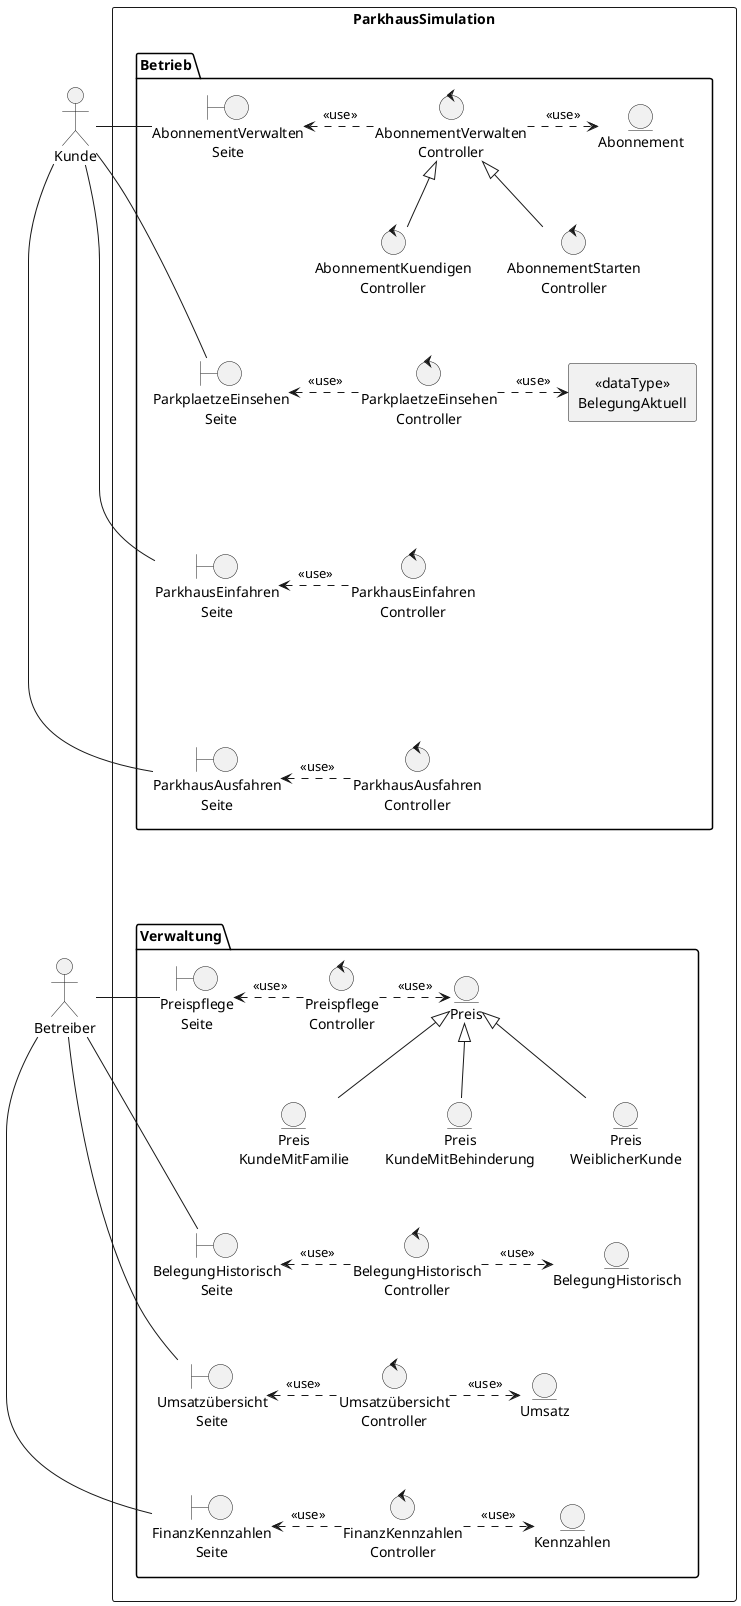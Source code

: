 @startuml

skinparam defaultTextAlignment center

' actors
'=======
:Kunde:
:Betreiber:
':Abonnent:
':Parkhausmitarbeiter:
':WeiblicherKunde:
':KundeMitFamilie:
':KundeMitBehinderung:

'system
'======
rectangle ParkhausSimulation{
    package Betrieb{
        boundary "AbonnementVerwalten\nSeite" as AbonnementVerwaltenSeite
        control "AbonnementVerwalten\nController" as AbonnementVerwaltenController
        control "AbonnementStarten\nController" as AbonnementStartenController
        control "AbonnementKuendigen\nController" as AbonnementKuendigenController
        entity Abonnement

        boundary "ParkplaetzeEinsehen\nSeite" as ParkplaetzeEinsehenSeite
        control "ParkplaetzeEinsehen\nController" as ParkplaetzeEinsehenController
        rectangle "<<dataType>>\nBelegungAktuell" as BelegungAktuell {
        }

        boundary "ParkhausEinfahren\nSeite" as ParkhausEinfahrenSeite
        control "ParkhausEinfahren\nController" as ParkhausEinfahrenController

        boundary "ParkhausAusfahren\nSeite" as ParkhausAusfahrenSeite
        control "ParkhausAusfahren\nController" as ParkhausAusfahrenController

        'boundary "ParkplatzErhalten\nSeite" as ParkplatzErhaltenSeite
        'boundary "TicketBezahlen\nSeite" as TicketBezahlenSeite

    }

    package Verwaltung{
        boundary "Preispflege\nSeite" as PreispflegeSeite
        control "Preispflege\nController" as PreispflegeController
        entity Preis
        entity "Preis\nWeiblicherKunde" as PreisWeiblicherKunde
        entity "Preis\nKundeMitFamilie" as PreisKundeMitFamilie
        entity "Preis\nKundeMitBehinderung" as PreisKundeMitBehinderung

        boundary "FinanzKennzahlen\nSeite" as FinanzKennzahlenSeite
        control "FinanzKennzahlen\nController" as FinanzKennzahlenController
        entity Umsatz

        boundary "BelegungHistorisch\nSeite" as BelegungHistorischSeite
        control "BelegungHistorisch\nController" as BelegungHistorischController
        entity BelegungHistorisch

        boundary "Umsatzübersicht\nSeite" as UmsatzübersichtSeite
        control "Umsatzübersicht\nController" as UmsatzübersichtController
        entity Kennzahlen
    }
}
'relations: actors - actors
'==========================
'WeiblicherKunde --|> Kunde
'KundeMitBehinderung --|> Kunde
'KundeMitFamilie --|> Kunde
'Parkhausmitarbeiter --|> Kunde

'relations: actors - boundaries
'==============================
Kunde - AbonnementVerwaltenSeite
Kunde -- ParkplaetzeEinsehenSeite
Kunde - ParkhausEinfahrenSeite
Kunde - ParkhausAusfahrenSeite

Betreiber - PreispflegeSeite
Betreiber - BelegungHistorischSeite
Betreiber -- UmsatzübersichtSeite
Betreiber - FinanzKennzahlenSeite

'relations: boundaries - controllers
'===================================
AbonnementVerwaltenSeite <.right. AbonnementVerwaltenController : <<use>>

ParkplaetzeEinsehenSeite <.right. ParkplaetzeEinsehenController : <<use>>
ParkhausEinfahrenSeite <.right. ParkhausEinfahrenController : <<use>>
ParkhausAusfahrenSeite <.right. ParkhausAusfahrenController : <<use>>

PreispflegeSeite <.right. PreispflegeController : <<use>>
BelegungHistorischSeite <.right. BelegungHistorischController : <<use>>
UmsatzübersichtSeite <.right. UmsatzübersichtController : <<use>>
FinanzKennzahlenSeite <.right. FinanzKennzahlenController : <<use>>

'relations: controllers - others
'===============================
AbonnementVerwaltenController .right.> Abonnement : <<use>>
ParkplaetzeEinsehenController .right.> BelegungAktuell : <<use>>

PreispflegeController .right.> Preis : <<use>>
BelegungHistorischController .right.> BelegungHistorisch : <<use>>
UmsatzübersichtController .right.> Umsatz : <<use>>
FinanzKennzahlenController .right.> Kennzahlen : <<use>>

' relations: entities - specializations
'======================================
Preis <|-down- PreisWeiblicherKunde
Preis <|-down- PreisKundeMitBehinderung
Preis <|-down- PreisKundeMitFamilie

' relations: controllers - specializations
'=========================================
AbonnementVerwaltenController <|-down- AbonnementKuendigenController
AbonnementVerwaltenController <|-down- AbonnementStartenController


' fixing layout
'==============
AbonnementVerwaltenSeite -[hidden]down-- ParkplaetzeEinsehenSeite
ParkplaetzeEinsehenSeite -[hidden]down-- ParkhausEinfahrenSeite
ParkhausEinfahrenSeite -[hidden]down-- ParkhausAusfahrenSeite

ParkhausAusfahrenSeite -[hidden]down-- PreispflegeSeite

PreispflegeSeite -[hidden]down-- BelegungHistorischSeite
BelegungHistorischSeite -[hidden]down- UmsatzübersichtSeite
UmsatzübersichtSeite -[hidden]down- FinanzKennzahlenSeite







@enduml